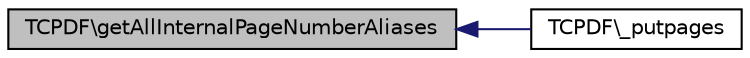 digraph G
{
  edge [fontname="Helvetica",fontsize="10",labelfontname="Helvetica",labelfontsize="10"];
  node [fontname="Helvetica",fontsize="10",shape=record];
  rankdir="LR";
  Node1 [label="TCPDF\\getAllInternalPageNumberAliases",height=0.2,width=0.4,color="black", fillcolor="grey75", style="filled" fontcolor="black"];
  Node1 -> Node2 [dir="back",color="midnightblue",fontsize="10",style="solid",fontname="Helvetica"];
  Node2 [label="TCPDF\\_putpages",height=0.2,width=0.4,color="black", fillcolor="white", style="filled",URL="$classTCPDF.html#a65bfa0bffc92dd5c359c114b837c81c0",tooltip="Output pages (and replace page number aliases)."];
}
